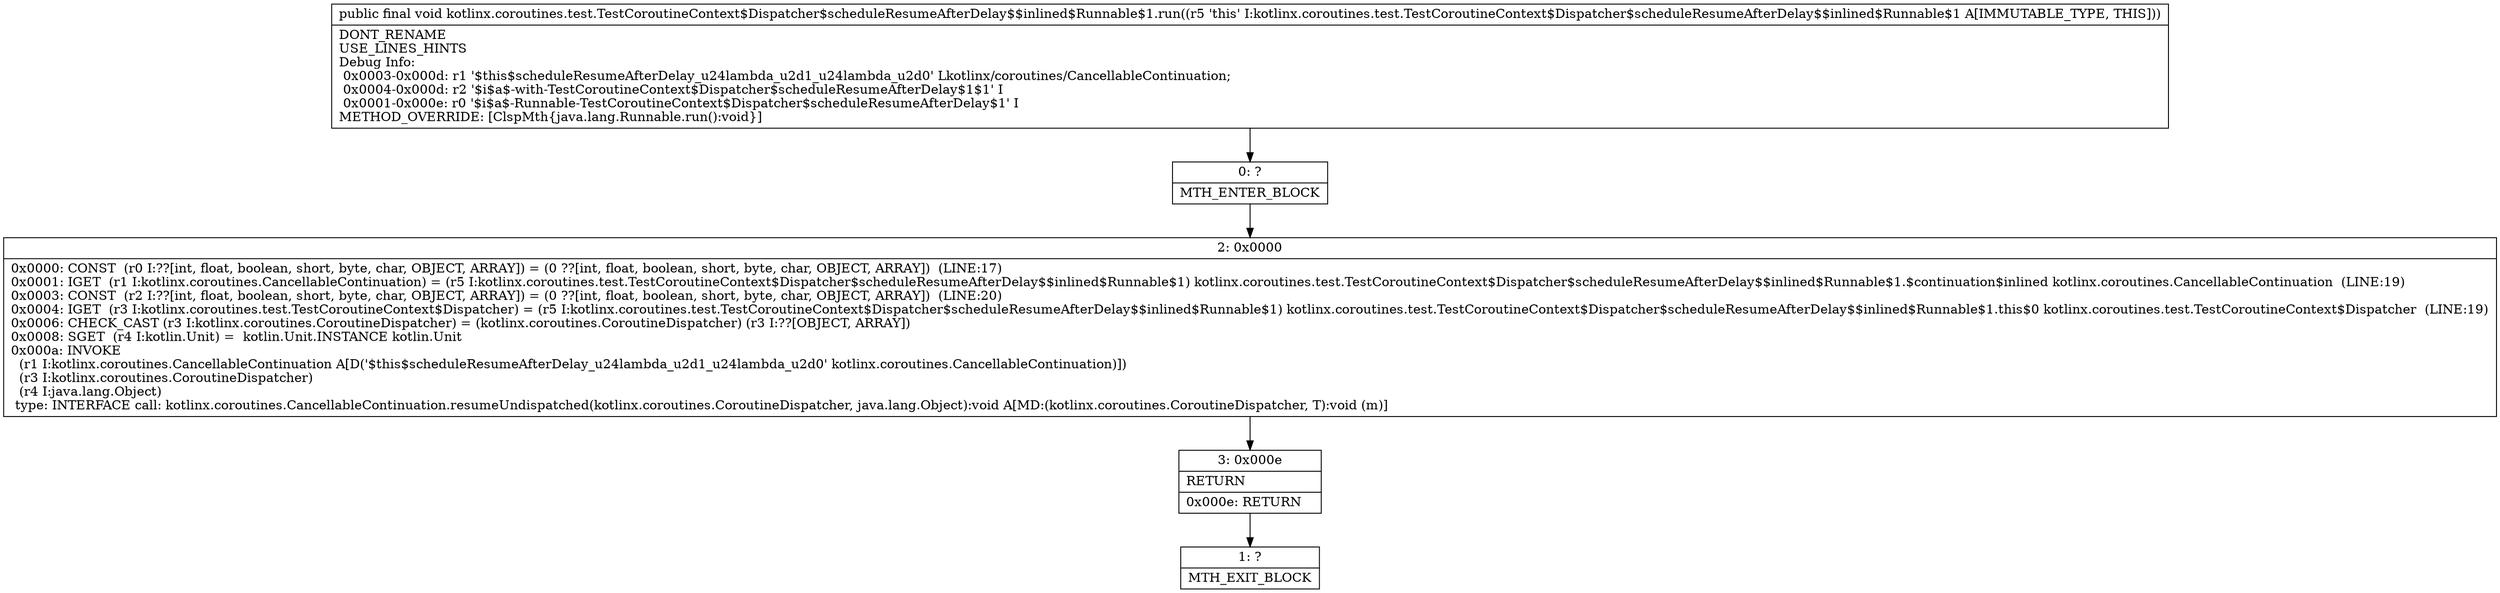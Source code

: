 digraph "CFG forkotlinx.coroutines.test.TestCoroutineContext$Dispatcher$scheduleResumeAfterDelay$$inlined$Runnable$1.run()V" {
Node_0 [shape=record,label="{0\:\ ?|MTH_ENTER_BLOCK\l}"];
Node_2 [shape=record,label="{2\:\ 0x0000|0x0000: CONST  (r0 I:??[int, float, boolean, short, byte, char, OBJECT, ARRAY]) = (0 ??[int, float, boolean, short, byte, char, OBJECT, ARRAY])  (LINE:17)\l0x0001: IGET  (r1 I:kotlinx.coroutines.CancellableContinuation) = (r5 I:kotlinx.coroutines.test.TestCoroutineContext$Dispatcher$scheduleResumeAfterDelay$$inlined$Runnable$1) kotlinx.coroutines.test.TestCoroutineContext$Dispatcher$scheduleResumeAfterDelay$$inlined$Runnable$1.$continuation$inlined kotlinx.coroutines.CancellableContinuation  (LINE:19)\l0x0003: CONST  (r2 I:??[int, float, boolean, short, byte, char, OBJECT, ARRAY]) = (0 ??[int, float, boolean, short, byte, char, OBJECT, ARRAY])  (LINE:20)\l0x0004: IGET  (r3 I:kotlinx.coroutines.test.TestCoroutineContext$Dispatcher) = (r5 I:kotlinx.coroutines.test.TestCoroutineContext$Dispatcher$scheduleResumeAfterDelay$$inlined$Runnable$1) kotlinx.coroutines.test.TestCoroutineContext$Dispatcher$scheduleResumeAfterDelay$$inlined$Runnable$1.this$0 kotlinx.coroutines.test.TestCoroutineContext$Dispatcher  (LINE:19)\l0x0006: CHECK_CAST (r3 I:kotlinx.coroutines.CoroutineDispatcher) = (kotlinx.coroutines.CoroutineDispatcher) (r3 I:??[OBJECT, ARRAY]) \l0x0008: SGET  (r4 I:kotlin.Unit) =  kotlin.Unit.INSTANCE kotlin.Unit \l0x000a: INVOKE  \l  (r1 I:kotlinx.coroutines.CancellableContinuation A[D('$this$scheduleResumeAfterDelay_u24lambda_u2d1_u24lambda_u2d0' kotlinx.coroutines.CancellableContinuation)])\l  (r3 I:kotlinx.coroutines.CoroutineDispatcher)\l  (r4 I:java.lang.Object)\l type: INTERFACE call: kotlinx.coroutines.CancellableContinuation.resumeUndispatched(kotlinx.coroutines.CoroutineDispatcher, java.lang.Object):void A[MD:(kotlinx.coroutines.CoroutineDispatcher, T):void (m)]\l}"];
Node_3 [shape=record,label="{3\:\ 0x000e|RETURN\l|0x000e: RETURN   \l}"];
Node_1 [shape=record,label="{1\:\ ?|MTH_EXIT_BLOCK\l}"];
MethodNode[shape=record,label="{public final void kotlinx.coroutines.test.TestCoroutineContext$Dispatcher$scheduleResumeAfterDelay$$inlined$Runnable$1.run((r5 'this' I:kotlinx.coroutines.test.TestCoroutineContext$Dispatcher$scheduleResumeAfterDelay$$inlined$Runnable$1 A[IMMUTABLE_TYPE, THIS]))  | DONT_RENAME\lUSE_LINES_HINTS\lDebug Info:\l  0x0003\-0x000d: r1 '$this$scheduleResumeAfterDelay_u24lambda_u2d1_u24lambda_u2d0' Lkotlinx\/coroutines\/CancellableContinuation;\l  0x0004\-0x000d: r2 '$i$a$\-with\-TestCoroutineContext$Dispatcher$scheduleResumeAfterDelay$1$1' I\l  0x0001\-0x000e: r0 '$i$a$\-Runnable\-TestCoroutineContext$Dispatcher$scheduleResumeAfterDelay$1' I\lMETHOD_OVERRIDE: [ClspMth\{java.lang.Runnable.run():void\}]\l}"];
MethodNode -> Node_0;Node_0 -> Node_2;
Node_2 -> Node_3;
Node_3 -> Node_1;
}

